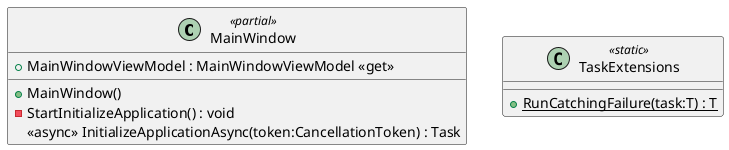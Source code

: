 @startuml
class MainWindow <<partial>> {
    + MainWindow()
    - StartInitializeApplication() : void
    <<async>> InitializeApplicationAsync(token:CancellationToken) : Task
    + MainWindowViewModel : MainWindowViewModel <<get>>
}
class TaskExtensions <<static>> {
    + {static} RunCatchingFailure(task:T) : T
}
@enduml
